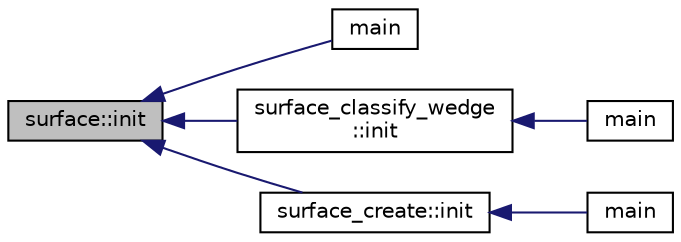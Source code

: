 digraph "surface::init"
{
  edge [fontname="Helvetica",fontsize="10",labelfontname="Helvetica",labelfontsize="10"];
  node [fontname="Helvetica",fontsize="10",shape=record];
  rankdir="LR";
  Node2908 [label="surface::init",height=0.2,width=0.4,color="black", fillcolor="grey75", style="filled", fontcolor="black"];
  Node2908 -> Node2909 [dir="back",color="midnightblue",fontsize="10",style="solid",fontname="Helvetica"];
  Node2909 [label="main",height=0.2,width=0.4,color="black", fillcolor="white", style="filled",URL="$d6/dc3/arc__lifting__main_8_c.html#a217dbf8b442f20279ea00b898af96f52"];
  Node2908 -> Node2910 [dir="back",color="midnightblue",fontsize="10",style="solid",fontname="Helvetica"];
  Node2910 [label="surface_classify_wedge\l::init",height=0.2,width=0.4,color="black", fillcolor="white", style="filled",URL="$d7/d5c/classsurface__classify__wedge.html#a43302106663b307aa8274a5112a7010a"];
  Node2910 -> Node2911 [dir="back",color="midnightblue",fontsize="10",style="solid",fontname="Helvetica"];
  Node2911 [label="main",height=0.2,width=0.4,color="black", fillcolor="white", style="filled",URL="$df/df8/surface__classify_8_c.html#a217dbf8b442f20279ea00b898af96f52"];
  Node2908 -> Node2912 [dir="back",color="midnightblue",fontsize="10",style="solid",fontname="Helvetica"];
  Node2912 [label="surface_create::init",height=0.2,width=0.4,color="black", fillcolor="white", style="filled",URL="$de/da4/classsurface__create.html#ab0db5c12825f778e3caf8aa4da02eb06"];
  Node2912 -> Node2913 [dir="back",color="midnightblue",fontsize="10",style="solid",fontname="Helvetica"];
  Node2913 [label="main",height=0.2,width=0.4,color="black", fillcolor="white", style="filled",URL="$d2/dfa/create__surface__main_8_c.html#a217dbf8b442f20279ea00b898af96f52"];
}
